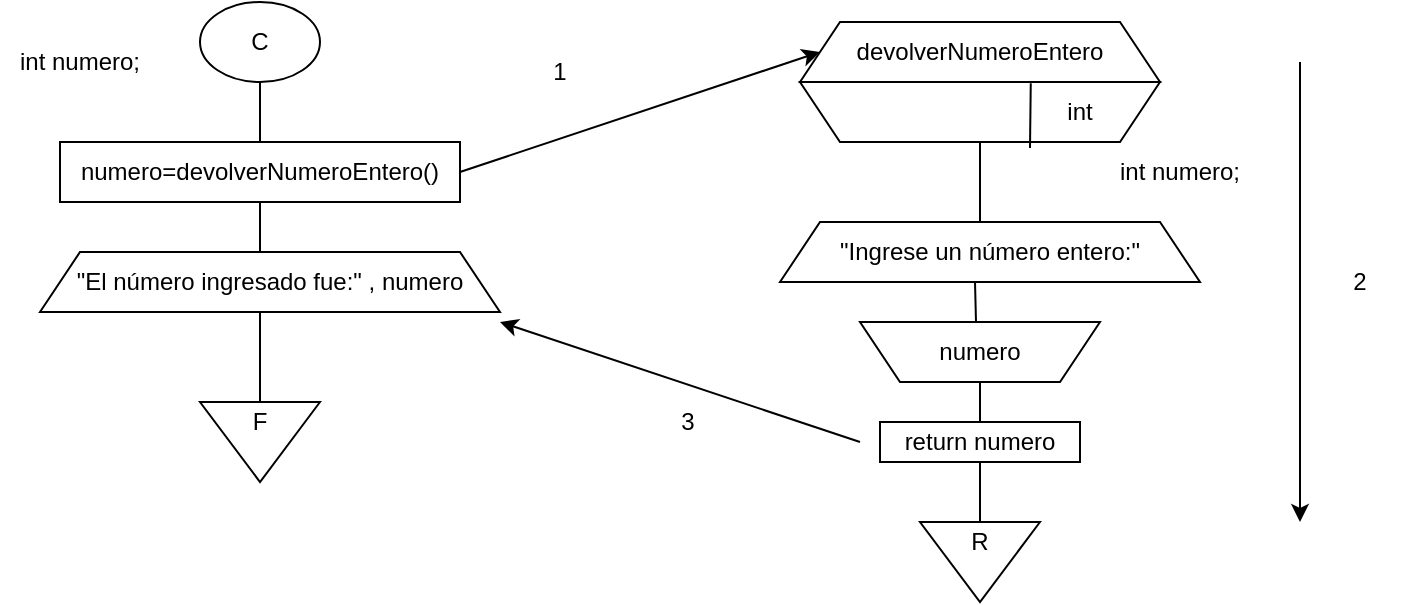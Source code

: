 <mxfile version="13.8.5" type="device"><diagram id="_WtqZ8g20MWTfsxtbTry" name="Page-1"><mxGraphModel dx="782" dy="439" grid="1" gridSize="10" guides="1" tooltips="1" connect="1" arrows="1" fold="1" page="1" pageScale="1" pageWidth="827" pageHeight="1169" math="0" shadow="0"><root><mxCell id="0"/><mxCell id="1" parent="0"/><mxCell id="Tj2qa6UCiDqHBJETU8t--1" value="&lt;font style=&quot;vertical-align: inherit&quot;&gt;&lt;font style=&quot;vertical-align: inherit&quot;&gt;C&lt;/font&gt;&lt;/font&gt;" style="ellipse;whiteSpace=wrap;html=1;" vertex="1" parent="1"><mxGeometry x="190" y="10" width="60" height="40" as="geometry"/></mxCell><mxCell id="Tj2qa6UCiDqHBJETU8t--2" value="&lt;font style=&quot;vertical-align: inherit&quot;&gt;&lt;font style=&quot;vertical-align: inherit&quot;&gt;numero=devolverNumeroEntero()&lt;/font&gt;&lt;/font&gt;" style="rounded=0;whiteSpace=wrap;html=1;" vertex="1" parent="1"><mxGeometry x="120" y="80" width="200" height="30" as="geometry"/></mxCell><mxCell id="Tj2qa6UCiDqHBJETU8t--3" value="" style="endArrow=none;html=1;entryX=0.5;entryY=1;entryDx=0;entryDy=0;" edge="1" parent="1" source="Tj2qa6UCiDqHBJETU8t--2" target="Tj2qa6UCiDqHBJETU8t--1"><mxGeometry width="50" height="50" relative="1" as="geometry"><mxPoint x="380" y="250" as="sourcePoint"/><mxPoint x="430" y="200" as="targetPoint"/></mxGeometry></mxCell><mxCell id="Tj2qa6UCiDqHBJETU8t--4" value="" style="triangle;whiteSpace=wrap;html=1;rotation=90;" vertex="1" parent="1"><mxGeometry x="200" y="200" width="40" height="60" as="geometry"/></mxCell><mxCell id="Tj2qa6UCiDqHBJETU8t--5" value="F" style="text;html=1;strokeColor=none;fillColor=none;align=center;verticalAlign=middle;whiteSpace=wrap;rounded=0;" vertex="1" parent="1"><mxGeometry x="200" y="210" width="40" height="20" as="geometry"/></mxCell><mxCell id="Tj2qa6UCiDqHBJETU8t--6" value="" style="endArrow=none;html=1;entryX=0.5;entryY=1;entryDx=0;entryDy=0;exitX=0.5;exitY=0;exitDx=0;exitDy=0;" edge="1" parent="1" source="Tj2qa6UCiDqHBJETU8t--5" target="Tj2qa6UCiDqHBJETU8t--2"><mxGeometry width="50" height="50" relative="1" as="geometry"><mxPoint x="380" y="250" as="sourcePoint"/><mxPoint x="430" y="200" as="targetPoint"/></mxGeometry></mxCell><mxCell id="Tj2qa6UCiDqHBJETU8t--7" value="devolverNumeroEntero" style="shape=trapezoid;perimeter=trapezoidPerimeter;whiteSpace=wrap;html=1;fixedSize=1;" vertex="1" parent="1"><mxGeometry x="490" y="20" width="180" height="30" as="geometry"/></mxCell><mxCell id="Tj2qa6UCiDqHBJETU8t--8" value="" style="shape=trapezoid;perimeter=trapezoidPerimeter;whiteSpace=wrap;html=1;fixedSize=1;rotation=-180;" vertex="1" parent="1"><mxGeometry x="490" y="50" width="180" height="30" as="geometry"/></mxCell><mxCell id="Tj2qa6UCiDqHBJETU8t--9" value="" style="endArrow=none;html=1;entryX=0.359;entryY=0.978;entryDx=0;entryDy=0;entryPerimeter=0;" edge="1" parent="1" target="Tj2qa6UCiDqHBJETU8t--8"><mxGeometry width="50" height="50" relative="1" as="geometry"><mxPoint x="605" y="83" as="sourcePoint"/><mxPoint x="430" y="200" as="targetPoint"/></mxGeometry></mxCell><mxCell id="Tj2qa6UCiDqHBJETU8t--10" value="int" style="text;html=1;strokeColor=none;fillColor=none;align=center;verticalAlign=middle;whiteSpace=wrap;rounded=0;" vertex="1" parent="1"><mxGeometry x="610" y="55" width="40" height="20" as="geometry"/></mxCell><mxCell id="Tj2qa6UCiDqHBJETU8t--11" value="" style="endArrow=none;html=1;entryX=0.5;entryY=0;entryDx=0;entryDy=0;" edge="1" parent="1" target="Tj2qa6UCiDqHBJETU8t--8"><mxGeometry width="50" height="50" relative="1" as="geometry"><mxPoint x="580" y="120" as="sourcePoint"/><mxPoint x="430" y="200" as="targetPoint"/></mxGeometry></mxCell><mxCell id="Tj2qa6UCiDqHBJETU8t--12" value="&quot;Ingrese un número entero:&quot;" style="shape=trapezoid;perimeter=trapezoidPerimeter;whiteSpace=wrap;html=1;fixedSize=1;" vertex="1" parent="1"><mxGeometry x="480" y="120" width="210" height="30" as="geometry"/></mxCell><mxCell id="Tj2qa6UCiDqHBJETU8t--13" value="" style="triangle;whiteSpace=wrap;html=1;rotation=90;" vertex="1" parent="1"><mxGeometry x="560" y="260" width="40" height="60" as="geometry"/></mxCell><mxCell id="Tj2qa6UCiDqHBJETU8t--14" value="R" style="text;html=1;strokeColor=none;fillColor=none;align=center;verticalAlign=middle;whiteSpace=wrap;rounded=0;" vertex="1" parent="1"><mxGeometry x="560" y="270" width="40" height="20" as="geometry"/></mxCell><mxCell id="Tj2qa6UCiDqHBJETU8t--15" value="" style="endArrow=none;html=1;exitX=0.5;exitY=0;exitDx=0;exitDy=0;entryX=0.5;entryY=0;entryDx=0;entryDy=0;" edge="1" parent="1" source="Tj2qa6UCiDqHBJETU8t--14" target="Tj2qa6UCiDqHBJETU8t--23"><mxGeometry width="50" height="50" relative="1" as="geometry"><mxPoint x="380" y="250" as="sourcePoint"/><mxPoint x="585" y="210" as="targetPoint"/></mxGeometry></mxCell><mxCell id="Tj2qa6UCiDqHBJETU8t--17" value="" style="endArrow=classic;html=1;exitX=1;exitY=0.5;exitDx=0;exitDy=0;entryX=0;entryY=0.5;entryDx=0;entryDy=0;" edge="1" parent="1" source="Tj2qa6UCiDqHBJETU8t--2" target="Tj2qa6UCiDqHBJETU8t--7"><mxGeometry width="50" height="50" relative="1" as="geometry"><mxPoint x="380" y="250" as="sourcePoint"/><mxPoint x="430" y="200" as="targetPoint"/></mxGeometry></mxCell><mxCell id="Tj2qa6UCiDqHBJETU8t--18" value="" style="endArrow=classic;html=1;" edge="1" parent="1"><mxGeometry width="50" height="50" relative="1" as="geometry"><mxPoint x="740" y="40" as="sourcePoint"/><mxPoint x="740" y="270" as="targetPoint"/></mxGeometry></mxCell><mxCell id="Tj2qa6UCiDqHBJETU8t--19" value="" style="endArrow=classic;html=1;" edge="1" parent="1"><mxGeometry width="50" height="50" relative="1" as="geometry"><mxPoint x="520" y="230" as="sourcePoint"/><mxPoint x="340" y="170" as="targetPoint"/></mxGeometry></mxCell><mxCell id="Tj2qa6UCiDqHBJETU8t--20" value="1" style="text;html=1;strokeColor=none;fillColor=none;align=center;verticalAlign=middle;whiteSpace=wrap;rounded=0;" vertex="1" parent="1"><mxGeometry x="350" y="35" width="40" height="20" as="geometry"/></mxCell><mxCell id="Tj2qa6UCiDqHBJETU8t--21" value="2" style="text;html=1;strokeColor=none;fillColor=none;align=center;verticalAlign=middle;whiteSpace=wrap;rounded=0;" vertex="1" parent="1"><mxGeometry x="750" y="140" width="40" height="20" as="geometry"/></mxCell><mxCell id="Tj2qa6UCiDqHBJETU8t--22" value="3" style="text;html=1;strokeColor=none;fillColor=none;align=center;verticalAlign=middle;whiteSpace=wrap;rounded=0;" vertex="1" parent="1"><mxGeometry x="414" y="210" width="40" height="20" as="geometry"/></mxCell><mxCell id="Tj2qa6UCiDqHBJETU8t--23" value="numero" style="shape=trapezoid;perimeter=trapezoidPerimeter;whiteSpace=wrap;html=1;fixedSize=1;direction=west;" vertex="1" parent="1"><mxGeometry x="520" y="170" width="120" height="30" as="geometry"/></mxCell><mxCell id="Tj2qa6UCiDqHBJETU8t--24" value="" style="endArrow=none;html=1;entryX=0.5;entryY=0;entryDx=0;entryDy=0;" edge="1" parent="1"><mxGeometry width="50" height="50" relative="1" as="geometry"><mxPoint x="578" y="170" as="sourcePoint"/><mxPoint x="577.5" y="150" as="targetPoint"/></mxGeometry></mxCell><mxCell id="Tj2qa6UCiDqHBJETU8t--26" value="int numero;" style="text;html=1;strokeColor=none;fillColor=none;align=center;verticalAlign=middle;whiteSpace=wrap;rounded=0;" vertex="1" parent="1"><mxGeometry x="640" y="85" width="80" height="20" as="geometry"/></mxCell><mxCell id="Tj2qa6UCiDqHBJETU8t--28" value="return numero" style="rounded=0;whiteSpace=wrap;html=1;" vertex="1" parent="1"><mxGeometry x="530" y="220" width="100" height="20" as="geometry"/></mxCell><mxCell id="Tj2qa6UCiDqHBJETU8t--29" value="int numero;" style="text;html=1;strokeColor=none;fillColor=none;align=center;verticalAlign=middle;whiteSpace=wrap;rounded=0;" vertex="1" parent="1"><mxGeometry x="90" y="30" width="80" height="20" as="geometry"/></mxCell><mxCell id="Tj2qa6UCiDqHBJETU8t--30" value="&quot;El número ingresado fue:&quot; , numero" style="shape=trapezoid;perimeter=trapezoidPerimeter;whiteSpace=wrap;html=1;fixedSize=1;" vertex="1" parent="1"><mxGeometry x="110" y="135" width="230" height="30" as="geometry"/></mxCell></root></mxGraphModel></diagram></mxfile>